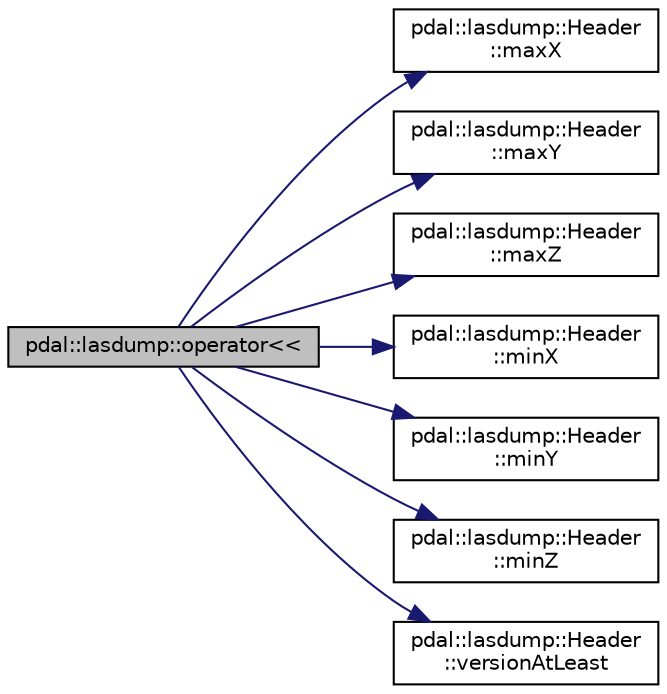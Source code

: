 digraph "pdal::lasdump::operator&lt;&lt;"
{
  edge [fontname="Helvetica",fontsize="10",labelfontname="Helvetica",labelfontsize="10"];
  node [fontname="Helvetica",fontsize="10",shape=record];
  rankdir="LR";
  Node1 [label="pdal::lasdump::operator\<\<",height=0.2,width=0.4,color="black", fillcolor="grey75", style="filled", fontcolor="black"];
  Node1 -> Node2 [color="midnightblue",fontsize="10",style="solid",fontname="Helvetica"];
  Node2 [label="pdal::lasdump::Header\l::maxX",height=0.2,width=0.4,color="black", fillcolor="white", style="filled",URL="$classpdal_1_1lasdump_1_1Header.html#a457aedaa8854ff82614ab941db085546",tooltip="Get minimum value of extent of X coordinate. "];
  Node1 -> Node3 [color="midnightblue",fontsize="10",style="solid",fontname="Helvetica"];
  Node3 [label="pdal::lasdump::Header\l::maxY",height=0.2,width=0.4,color="black", fillcolor="white", style="filled",URL="$classpdal_1_1lasdump_1_1Header.html#ab80be7dde7076577af3f16310986c03e",tooltip="Get minimum value of extent of Y coordinate. "];
  Node1 -> Node4 [color="midnightblue",fontsize="10",style="solid",fontname="Helvetica"];
  Node4 [label="pdal::lasdump::Header\l::maxZ",height=0.2,width=0.4,color="black", fillcolor="white", style="filled",URL="$classpdal_1_1lasdump_1_1Header.html#af4695b849968125e264557919e86a78b",tooltip="Get minimum value of extent of Z coordinate. "];
  Node1 -> Node5 [color="midnightblue",fontsize="10",style="solid",fontname="Helvetica"];
  Node5 [label="pdal::lasdump::Header\l::minX",height=0.2,width=0.4,color="black", fillcolor="white", style="filled",URL="$classpdal_1_1lasdump_1_1Header.html#af92ca7d7b7298efded386787f7b2cb95",tooltip="Get maximum value of extent of X coordinate. "];
  Node1 -> Node6 [color="midnightblue",fontsize="10",style="solid",fontname="Helvetica"];
  Node6 [label="pdal::lasdump::Header\l::minY",height=0.2,width=0.4,color="black", fillcolor="white", style="filled",URL="$classpdal_1_1lasdump_1_1Header.html#a8e3e2816c2535fe6102fc36f2979719f",tooltip="Get maximum value of extent of Y coordinate. "];
  Node1 -> Node7 [color="midnightblue",fontsize="10",style="solid",fontname="Helvetica"];
  Node7 [label="pdal::lasdump::Header\l::minZ",height=0.2,width=0.4,color="black", fillcolor="white", style="filled",URL="$classpdal_1_1lasdump_1_1Header.html#a266bf4e1abcfac18413513b6921aafaa",tooltip="Get maximum value of extent of Z coordinate. "];
  Node1 -> Node8 [color="midnightblue",fontsize="10",style="solid",fontname="Helvetica"];
  Node8 [label="pdal::lasdump::Header\l::versionAtLeast",height=0.2,width=0.4,color="black", fillcolor="white", style="filled",URL="$classpdal_1_1lasdump_1_1Header.html#a1bc09eb49394095e860958ad2f1354f5"];
}
